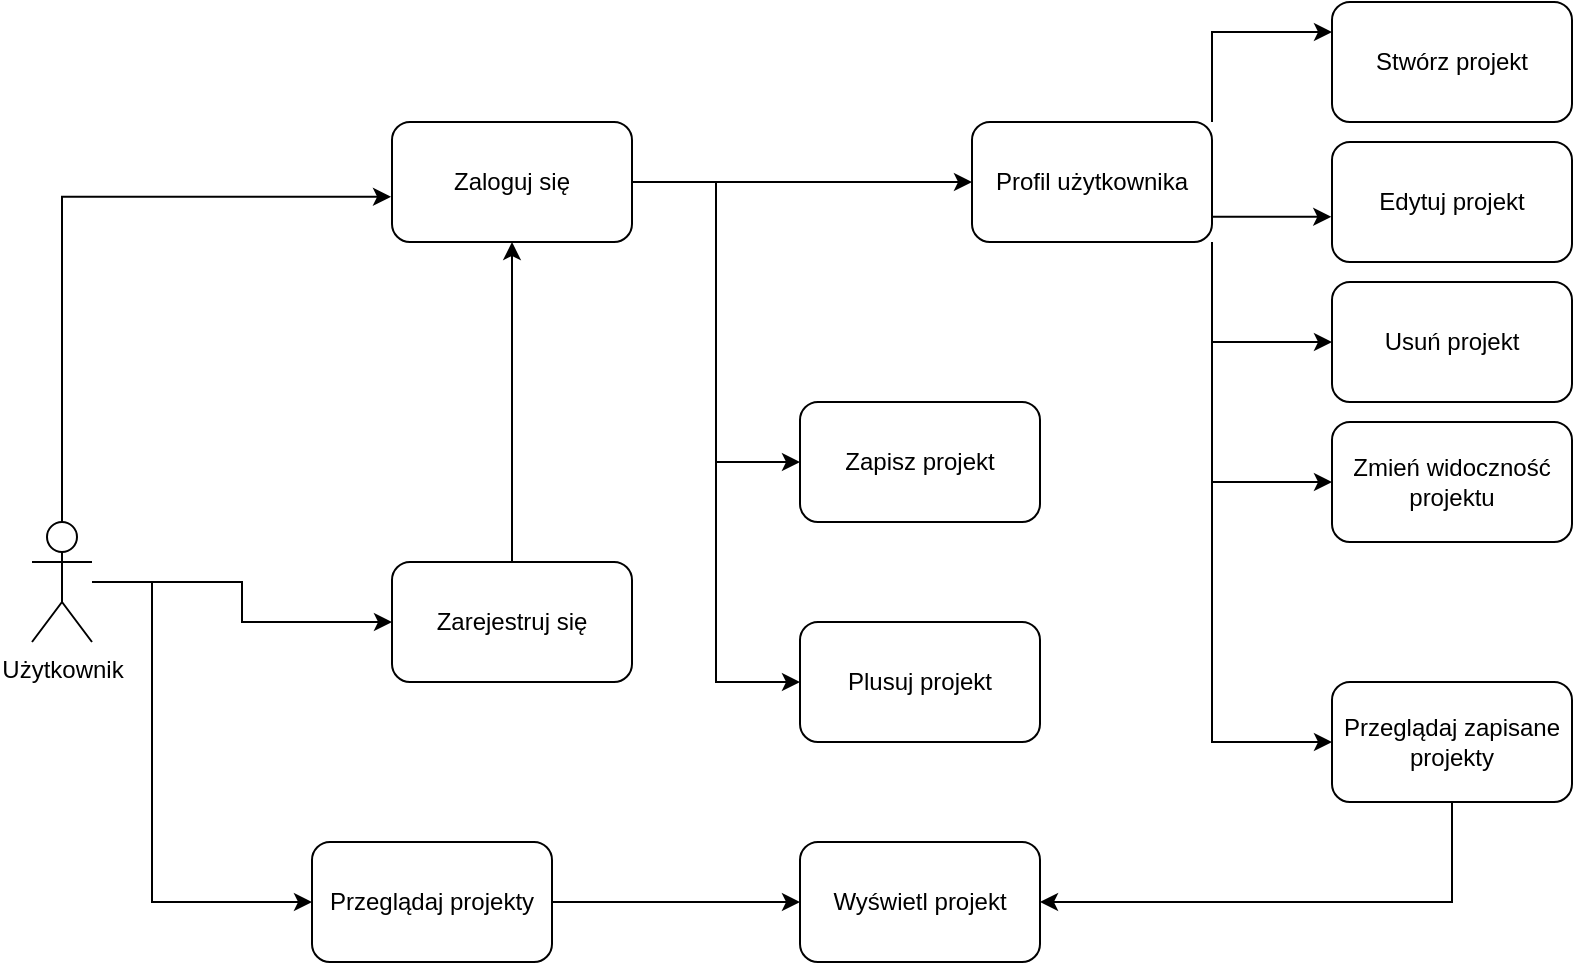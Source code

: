 <mxfile version="15.8.3" type="device"><diagram id="kVGCrNZsBG2EvmPiqe-w" name="Page-1"><mxGraphModel dx="1201" dy="695" grid="1" gridSize="10" guides="1" tooltips="1" connect="1" arrows="1" fold="1" page="1" pageScale="1" pageWidth="827" pageHeight="1169" math="0" shadow="0"><root><mxCell id="0"/><mxCell id="1" parent="0"/><mxCell id="NJftvj-BDuTqoRg317N9-44" style="edgeStyle=orthogonalEdgeStyle;rounded=0;orthogonalLoop=1;jettySize=auto;html=1;entryX=0;entryY=0.5;entryDx=0;entryDy=0;" edge="1" parent="1" source="NJftvj-BDuTqoRg317N9-1" target="NJftvj-BDuTqoRg317N9-4"><mxGeometry relative="1" as="geometry"><Array as="points"><mxPoint x="90" y="300"/><mxPoint x="90" y="460"/></Array></mxGeometry></mxCell><mxCell id="NJftvj-BDuTqoRg317N9-45" style="edgeStyle=orthogonalEdgeStyle;rounded=0;orthogonalLoop=1;jettySize=auto;html=1;exitX=0.5;exitY=0;exitDx=0;exitDy=0;exitPerimeter=0;entryX=-0.004;entryY=0.623;entryDx=0;entryDy=0;entryPerimeter=0;" edge="1" parent="1" source="NJftvj-BDuTqoRg317N9-1" target="NJftvj-BDuTqoRg317N9-2"><mxGeometry relative="1" as="geometry"/></mxCell><mxCell id="NJftvj-BDuTqoRg317N9-46" style="edgeStyle=orthogonalEdgeStyle;rounded=0;orthogonalLoop=1;jettySize=auto;html=1;entryX=0;entryY=0.5;entryDx=0;entryDy=0;" edge="1" parent="1" source="NJftvj-BDuTqoRg317N9-1" target="NJftvj-BDuTqoRg317N9-3"><mxGeometry relative="1" as="geometry"/></mxCell><mxCell id="NJftvj-BDuTqoRg317N9-1" value="Użytkownik&lt;br&gt;" style="shape=umlActor;verticalLabelPosition=bottom;verticalAlign=top;html=1;outlineConnect=0;" vertex="1" parent="1"><mxGeometry x="30" y="270" width="30" height="60" as="geometry"/></mxCell><mxCell id="NJftvj-BDuTqoRg317N9-27" style="edgeStyle=orthogonalEdgeStyle;rounded=0;orthogonalLoop=1;jettySize=auto;html=1;exitX=1;exitY=0.5;exitDx=0;exitDy=0;entryX=0;entryY=0.5;entryDx=0;entryDy=0;" edge="1" parent="1" source="NJftvj-BDuTqoRg317N9-2" target="NJftvj-BDuTqoRg317N9-25"><mxGeometry relative="1" as="geometry"/></mxCell><mxCell id="NJftvj-BDuTqoRg317N9-42" style="edgeStyle=orthogonalEdgeStyle;rounded=0;orthogonalLoop=1;jettySize=auto;html=1;exitX=1;exitY=0.5;exitDx=0;exitDy=0;entryX=0;entryY=0.5;entryDx=0;entryDy=0;" edge="1" parent="1" source="NJftvj-BDuTqoRg317N9-2" target="NJftvj-BDuTqoRg317N9-31"><mxGeometry relative="1" as="geometry"/></mxCell><mxCell id="NJftvj-BDuTqoRg317N9-43" style="edgeStyle=orthogonalEdgeStyle;rounded=0;orthogonalLoop=1;jettySize=auto;html=1;exitX=1;exitY=0.5;exitDx=0;exitDy=0;entryX=0;entryY=0.5;entryDx=0;entryDy=0;" edge="1" parent="1" source="NJftvj-BDuTqoRg317N9-2" target="NJftvj-BDuTqoRg317N9-32"><mxGeometry relative="1" as="geometry"/></mxCell><mxCell id="NJftvj-BDuTqoRg317N9-2" value="Zaloguj się" style="rounded=1;whiteSpace=wrap;html=1;" vertex="1" parent="1"><mxGeometry x="210" y="70" width="120" height="60" as="geometry"/></mxCell><mxCell id="NJftvj-BDuTqoRg317N9-8" style="edgeStyle=orthogonalEdgeStyle;rounded=0;orthogonalLoop=1;jettySize=auto;html=1;exitX=0.5;exitY=0;exitDx=0;exitDy=0;entryX=0.5;entryY=1;entryDx=0;entryDy=0;" edge="1" parent="1" source="NJftvj-BDuTqoRg317N9-3" target="NJftvj-BDuTqoRg317N9-2"><mxGeometry relative="1" as="geometry"/></mxCell><mxCell id="NJftvj-BDuTqoRg317N9-3" value="Zarejestruj się" style="rounded=1;whiteSpace=wrap;html=1;" vertex="1" parent="1"><mxGeometry x="210" y="290" width="120" height="60" as="geometry"/></mxCell><mxCell id="NJftvj-BDuTqoRg317N9-34" style="edgeStyle=orthogonalEdgeStyle;rounded=0;orthogonalLoop=1;jettySize=auto;html=1;exitX=1;exitY=0.5;exitDx=0;exitDy=0;" edge="1" parent="1" source="NJftvj-BDuTqoRg317N9-4" target="NJftvj-BDuTqoRg317N9-33"><mxGeometry relative="1" as="geometry"/></mxCell><mxCell id="NJftvj-BDuTqoRg317N9-4" value="Przeglądaj projekty" style="rounded=1;whiteSpace=wrap;html=1;" vertex="1" parent="1"><mxGeometry x="170" y="430" width="120" height="60" as="geometry"/></mxCell><mxCell id="NJftvj-BDuTqoRg317N9-16" value="Stwórz projekt" style="rounded=1;whiteSpace=wrap;html=1;" vertex="1" parent="1"><mxGeometry x="680" y="10" width="120" height="60" as="geometry"/></mxCell><mxCell id="NJftvj-BDuTqoRg317N9-19" value="Edytuj projekt" style="rounded=1;whiteSpace=wrap;html=1;" vertex="1" parent="1"><mxGeometry x="680" y="80" width="120" height="60" as="geometry"/></mxCell><mxCell id="NJftvj-BDuTqoRg317N9-21" value="Usuń projekt" style="rounded=1;whiteSpace=wrap;html=1;" vertex="1" parent="1"><mxGeometry x="680" y="150" width="120" height="60" as="geometry"/></mxCell><mxCell id="NJftvj-BDuTqoRg317N9-28" style="edgeStyle=orthogonalEdgeStyle;rounded=0;orthogonalLoop=1;jettySize=auto;html=1;exitX=1;exitY=0;exitDx=0;exitDy=0;entryX=0;entryY=0.25;entryDx=0;entryDy=0;" edge="1" parent="1" source="NJftvj-BDuTqoRg317N9-25" target="NJftvj-BDuTqoRg317N9-16"><mxGeometry relative="1" as="geometry"/></mxCell><mxCell id="NJftvj-BDuTqoRg317N9-29" style="edgeStyle=orthogonalEdgeStyle;rounded=0;orthogonalLoop=1;jettySize=auto;html=1;exitX=1;exitY=0.25;exitDx=0;exitDy=0;entryX=-0.003;entryY=0.623;entryDx=0;entryDy=0;entryPerimeter=0;" edge="1" parent="1" source="NJftvj-BDuTqoRg317N9-25" target="NJftvj-BDuTqoRg317N9-19"><mxGeometry relative="1" as="geometry"><Array as="points"><mxPoint x="620" y="115"/><mxPoint x="620" y="117"/></Array></mxGeometry></mxCell><mxCell id="NJftvj-BDuTqoRg317N9-30" style="edgeStyle=orthogonalEdgeStyle;rounded=0;orthogonalLoop=1;jettySize=auto;html=1;exitX=1;exitY=1;exitDx=0;exitDy=0;entryX=0;entryY=0.5;entryDx=0;entryDy=0;" edge="1" parent="1" source="NJftvj-BDuTqoRg317N9-25" target="NJftvj-BDuTqoRg317N9-21"><mxGeometry relative="1" as="geometry"/></mxCell><mxCell id="NJftvj-BDuTqoRg317N9-38" style="edgeStyle=orthogonalEdgeStyle;rounded=0;orthogonalLoop=1;jettySize=auto;html=1;exitX=1;exitY=1;exitDx=0;exitDy=0;entryX=0;entryY=0.5;entryDx=0;entryDy=0;" edge="1" parent="1" source="NJftvj-BDuTqoRg317N9-25" target="NJftvj-BDuTqoRg317N9-37"><mxGeometry relative="1" as="geometry"/></mxCell><mxCell id="NJftvj-BDuTqoRg317N9-49" style="edgeStyle=orthogonalEdgeStyle;rounded=0;orthogonalLoop=1;jettySize=auto;html=1;exitX=1;exitY=1;exitDx=0;exitDy=0;entryX=0;entryY=0.5;entryDx=0;entryDy=0;" edge="1" parent="1" source="NJftvj-BDuTqoRg317N9-25" target="NJftvj-BDuTqoRg317N9-47"><mxGeometry relative="1" as="geometry"/></mxCell><mxCell id="NJftvj-BDuTqoRg317N9-25" value="Profil użytkownika" style="rounded=1;whiteSpace=wrap;html=1;" vertex="1" parent="1"><mxGeometry x="500" y="70" width="120" height="60" as="geometry"/></mxCell><mxCell id="NJftvj-BDuTqoRg317N9-31" value="Zapisz projekt" style="rounded=1;whiteSpace=wrap;html=1;" vertex="1" parent="1"><mxGeometry x="414" y="210" width="120" height="60" as="geometry"/></mxCell><mxCell id="NJftvj-BDuTqoRg317N9-32" value="Plusuj projekt" style="rounded=1;whiteSpace=wrap;html=1;" vertex="1" parent="1"><mxGeometry x="414" y="320" width="120" height="60" as="geometry"/></mxCell><mxCell id="NJftvj-BDuTqoRg317N9-33" value="Wyświetl projekt" style="rounded=1;whiteSpace=wrap;html=1;" vertex="1" parent="1"><mxGeometry x="414" y="430" width="120" height="60" as="geometry"/></mxCell><mxCell id="NJftvj-BDuTqoRg317N9-40" style="edgeStyle=orthogonalEdgeStyle;rounded=0;orthogonalLoop=1;jettySize=auto;html=1;exitX=0.5;exitY=1;exitDx=0;exitDy=0;entryX=1;entryY=0.5;entryDx=0;entryDy=0;" edge="1" parent="1" source="NJftvj-BDuTqoRg317N9-37" target="NJftvj-BDuTqoRg317N9-33"><mxGeometry relative="1" as="geometry"/></mxCell><mxCell id="NJftvj-BDuTqoRg317N9-37" value="Przeglądaj zapisane projekty" style="rounded=1;whiteSpace=wrap;html=1;" vertex="1" parent="1"><mxGeometry x="680" y="350" width="120" height="60" as="geometry"/></mxCell><mxCell id="NJftvj-BDuTqoRg317N9-47" value="Zmień widoczność projektu" style="rounded=1;whiteSpace=wrap;html=1;" vertex="1" parent="1"><mxGeometry x="680" y="220" width="120" height="60" as="geometry"/></mxCell></root></mxGraphModel></diagram></mxfile>